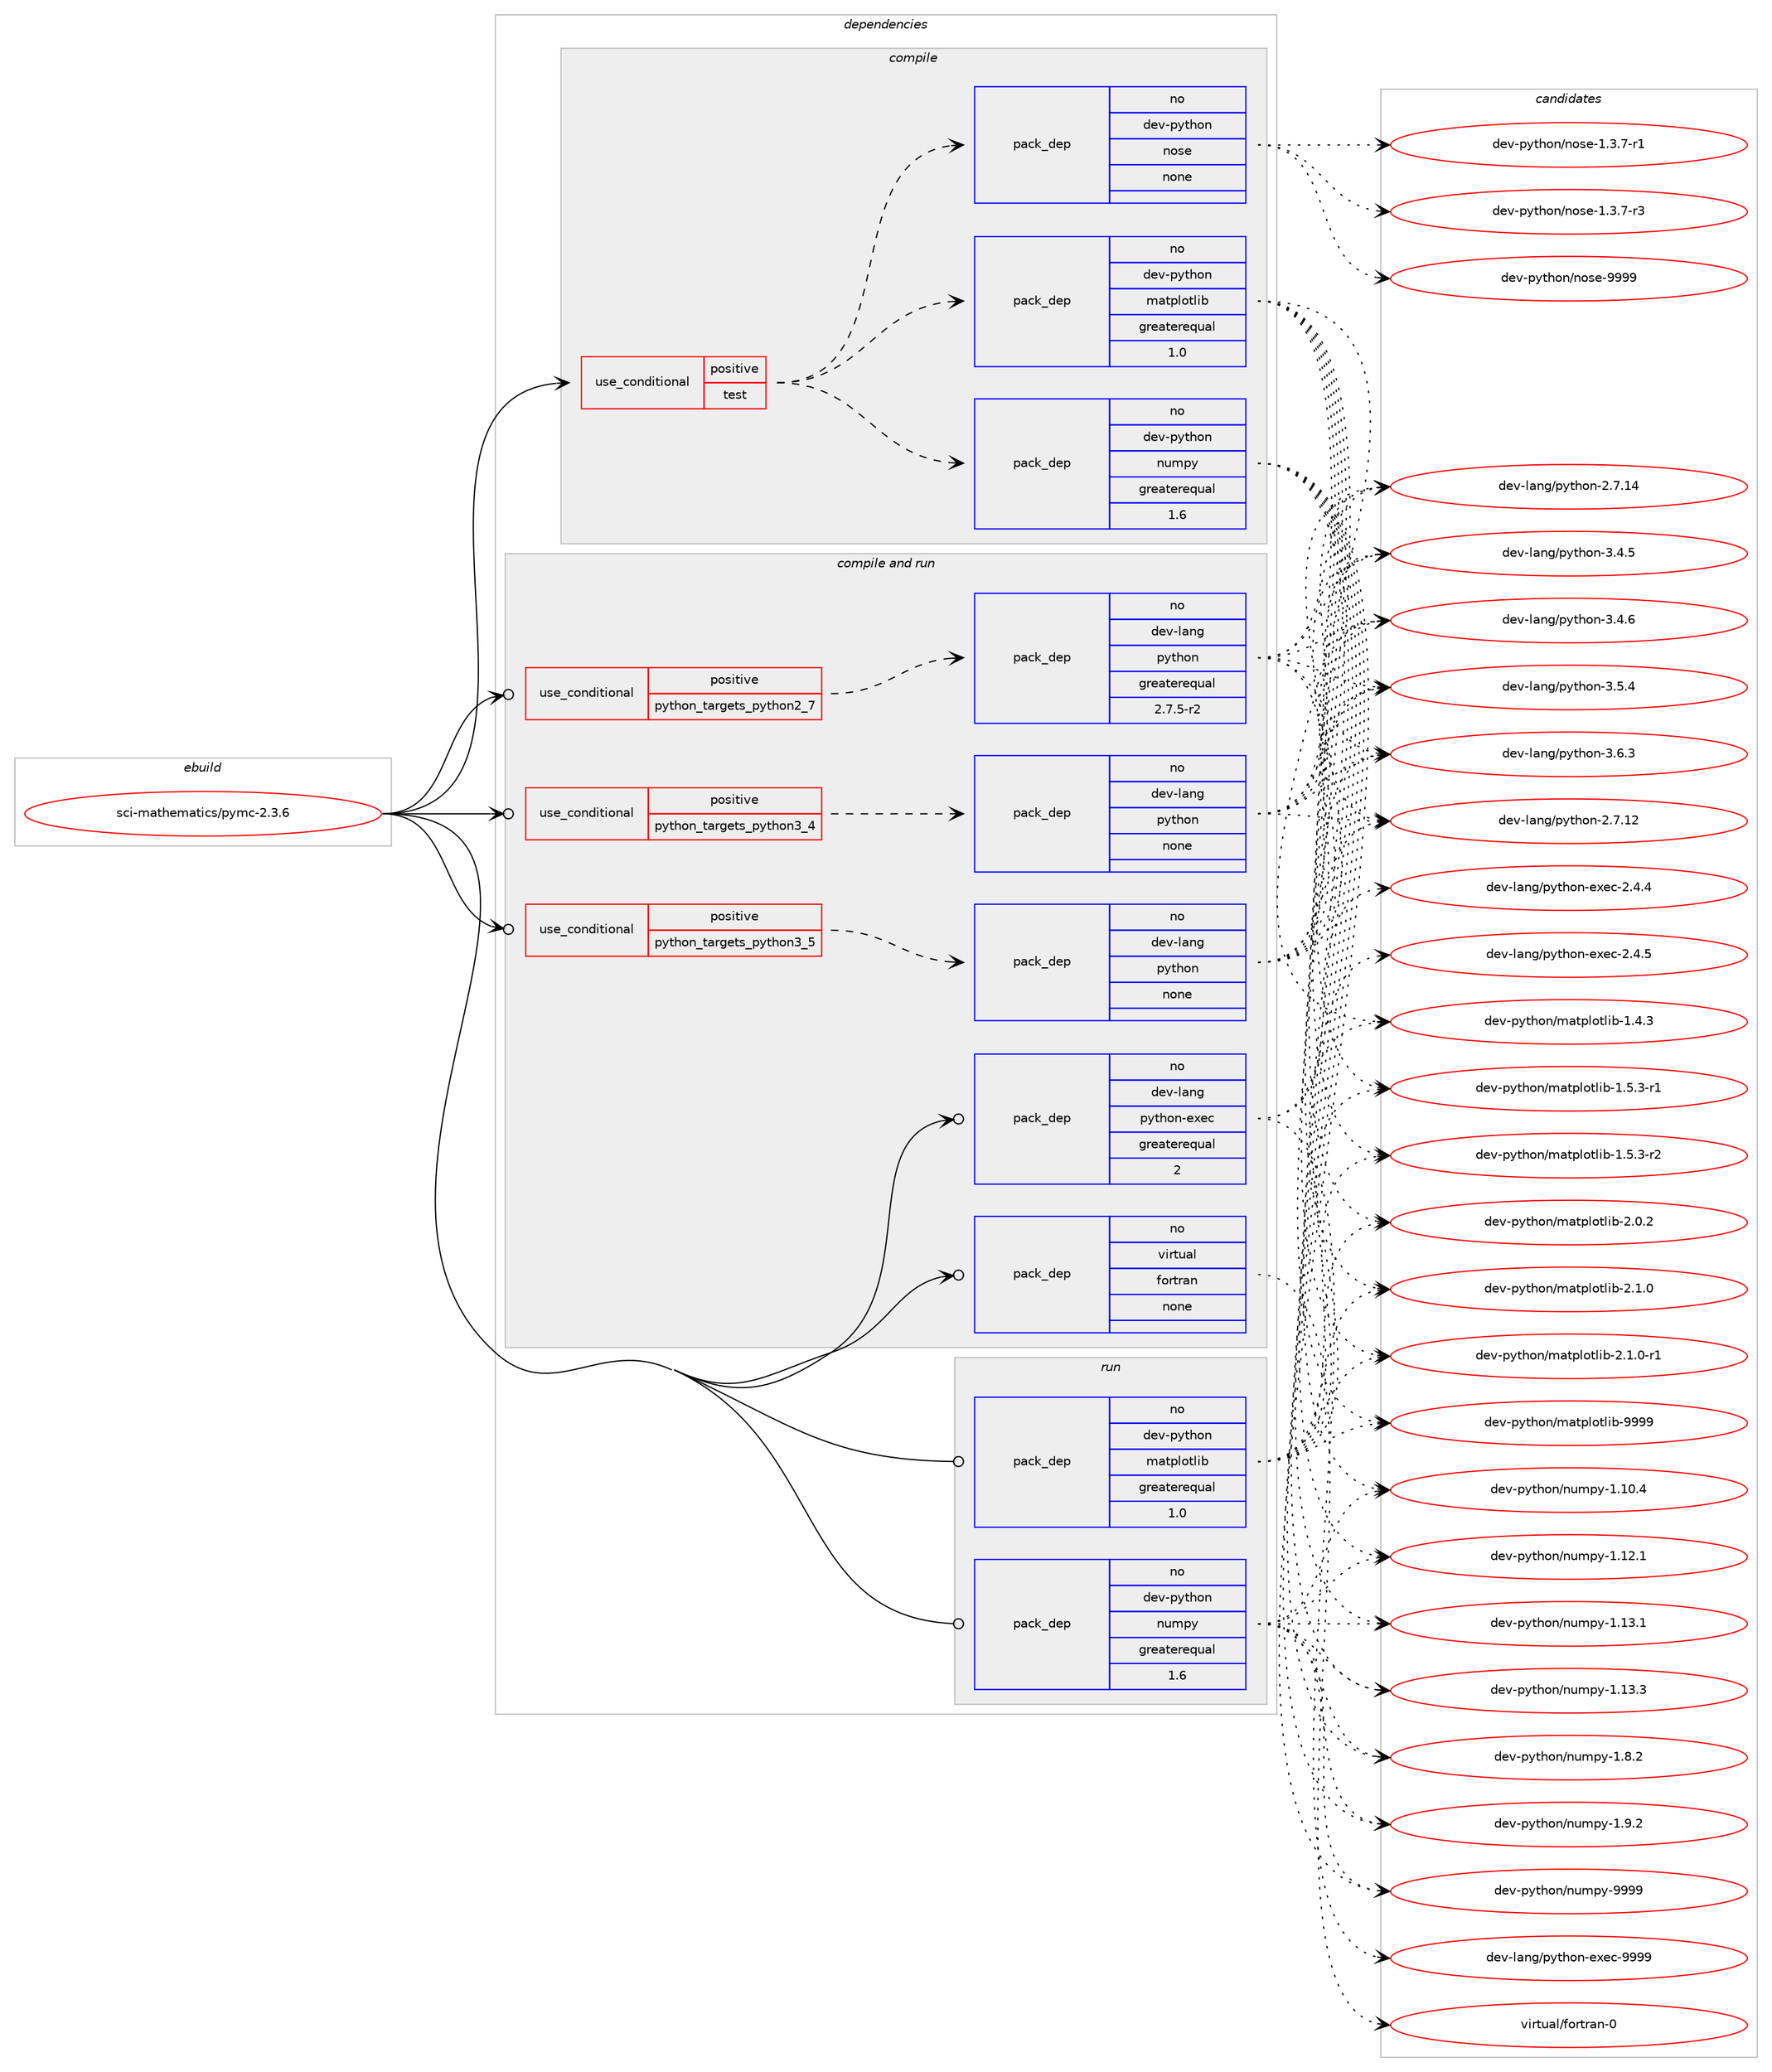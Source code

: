 digraph prolog {

# *************
# Graph options
# *************

newrank=true;
concentrate=true;
compound=true;
graph [rankdir=LR,fontname=Helvetica,fontsize=10,ranksep=1.5];#, ranksep=2.5, nodesep=0.2];
edge  [arrowhead=vee];
node  [fontname=Helvetica,fontsize=10];

# **********
# The ebuild
# **********

subgraph cluster_leftcol {
color=gray;
rank=same;
label=<<i>ebuild</i>>;
id [label="sci-mathematics/pymc-2.3.6", color=red, width=4, href="../sci-mathematics/pymc-2.3.6.svg"];
}

# ****************
# The dependencies
# ****************

subgraph cluster_midcol {
color=gray;
label=<<i>dependencies</i>>;
subgraph cluster_compile {
fillcolor="#eeeeee";
style=filled;
label=<<i>compile</i>>;
subgraph cond111648 {
dependency456098 [label=<<TABLE BORDER="0" CELLBORDER="1" CELLSPACING="0" CELLPADDING="4"><TR><TD ROWSPAN="3" CELLPADDING="10">use_conditional</TD></TR><TR><TD>positive</TD></TR><TR><TD>test</TD></TR></TABLE>>, shape=none, color=red];
subgraph pack336460 {
dependency456099 [label=<<TABLE BORDER="0" CELLBORDER="1" CELLSPACING="0" CELLPADDING="4" WIDTH="220"><TR><TD ROWSPAN="6" CELLPADDING="30">pack_dep</TD></TR><TR><TD WIDTH="110">no</TD></TR><TR><TD>dev-python</TD></TR><TR><TD>numpy</TD></TR><TR><TD>greaterequal</TD></TR><TR><TD>1.6</TD></TR></TABLE>>, shape=none, color=blue];
}
dependency456098:e -> dependency456099:w [weight=20,style="dashed",arrowhead="vee"];
subgraph pack336461 {
dependency456100 [label=<<TABLE BORDER="0" CELLBORDER="1" CELLSPACING="0" CELLPADDING="4" WIDTH="220"><TR><TD ROWSPAN="6" CELLPADDING="30">pack_dep</TD></TR><TR><TD WIDTH="110">no</TD></TR><TR><TD>dev-python</TD></TR><TR><TD>matplotlib</TD></TR><TR><TD>greaterequal</TD></TR><TR><TD>1.0</TD></TR></TABLE>>, shape=none, color=blue];
}
dependency456098:e -> dependency456100:w [weight=20,style="dashed",arrowhead="vee"];
subgraph pack336462 {
dependency456101 [label=<<TABLE BORDER="0" CELLBORDER="1" CELLSPACING="0" CELLPADDING="4" WIDTH="220"><TR><TD ROWSPAN="6" CELLPADDING="30">pack_dep</TD></TR><TR><TD WIDTH="110">no</TD></TR><TR><TD>dev-python</TD></TR><TR><TD>nose</TD></TR><TR><TD>none</TD></TR><TR><TD></TD></TR></TABLE>>, shape=none, color=blue];
}
dependency456098:e -> dependency456101:w [weight=20,style="dashed",arrowhead="vee"];
}
id:e -> dependency456098:w [weight=20,style="solid",arrowhead="vee"];
}
subgraph cluster_compileandrun {
fillcolor="#eeeeee";
style=filled;
label=<<i>compile and run</i>>;
subgraph cond111649 {
dependency456102 [label=<<TABLE BORDER="0" CELLBORDER="1" CELLSPACING="0" CELLPADDING="4"><TR><TD ROWSPAN="3" CELLPADDING="10">use_conditional</TD></TR><TR><TD>positive</TD></TR><TR><TD>python_targets_python2_7</TD></TR></TABLE>>, shape=none, color=red];
subgraph pack336463 {
dependency456103 [label=<<TABLE BORDER="0" CELLBORDER="1" CELLSPACING="0" CELLPADDING="4" WIDTH="220"><TR><TD ROWSPAN="6" CELLPADDING="30">pack_dep</TD></TR><TR><TD WIDTH="110">no</TD></TR><TR><TD>dev-lang</TD></TR><TR><TD>python</TD></TR><TR><TD>greaterequal</TD></TR><TR><TD>2.7.5-r2</TD></TR></TABLE>>, shape=none, color=blue];
}
dependency456102:e -> dependency456103:w [weight=20,style="dashed",arrowhead="vee"];
}
id:e -> dependency456102:w [weight=20,style="solid",arrowhead="odotvee"];
subgraph cond111650 {
dependency456104 [label=<<TABLE BORDER="0" CELLBORDER="1" CELLSPACING="0" CELLPADDING="4"><TR><TD ROWSPAN="3" CELLPADDING="10">use_conditional</TD></TR><TR><TD>positive</TD></TR><TR><TD>python_targets_python3_4</TD></TR></TABLE>>, shape=none, color=red];
subgraph pack336464 {
dependency456105 [label=<<TABLE BORDER="0" CELLBORDER="1" CELLSPACING="0" CELLPADDING="4" WIDTH="220"><TR><TD ROWSPAN="6" CELLPADDING="30">pack_dep</TD></TR><TR><TD WIDTH="110">no</TD></TR><TR><TD>dev-lang</TD></TR><TR><TD>python</TD></TR><TR><TD>none</TD></TR><TR><TD></TD></TR></TABLE>>, shape=none, color=blue];
}
dependency456104:e -> dependency456105:w [weight=20,style="dashed",arrowhead="vee"];
}
id:e -> dependency456104:w [weight=20,style="solid",arrowhead="odotvee"];
subgraph cond111651 {
dependency456106 [label=<<TABLE BORDER="0" CELLBORDER="1" CELLSPACING="0" CELLPADDING="4"><TR><TD ROWSPAN="3" CELLPADDING="10">use_conditional</TD></TR><TR><TD>positive</TD></TR><TR><TD>python_targets_python3_5</TD></TR></TABLE>>, shape=none, color=red];
subgraph pack336465 {
dependency456107 [label=<<TABLE BORDER="0" CELLBORDER="1" CELLSPACING="0" CELLPADDING="4" WIDTH="220"><TR><TD ROWSPAN="6" CELLPADDING="30">pack_dep</TD></TR><TR><TD WIDTH="110">no</TD></TR><TR><TD>dev-lang</TD></TR><TR><TD>python</TD></TR><TR><TD>none</TD></TR><TR><TD></TD></TR></TABLE>>, shape=none, color=blue];
}
dependency456106:e -> dependency456107:w [weight=20,style="dashed",arrowhead="vee"];
}
id:e -> dependency456106:w [weight=20,style="solid",arrowhead="odotvee"];
subgraph pack336466 {
dependency456108 [label=<<TABLE BORDER="0" CELLBORDER="1" CELLSPACING="0" CELLPADDING="4" WIDTH="220"><TR><TD ROWSPAN="6" CELLPADDING="30">pack_dep</TD></TR><TR><TD WIDTH="110">no</TD></TR><TR><TD>dev-lang</TD></TR><TR><TD>python-exec</TD></TR><TR><TD>greaterequal</TD></TR><TR><TD>2</TD></TR></TABLE>>, shape=none, color=blue];
}
id:e -> dependency456108:w [weight=20,style="solid",arrowhead="odotvee"];
subgraph pack336467 {
dependency456109 [label=<<TABLE BORDER="0" CELLBORDER="1" CELLSPACING="0" CELLPADDING="4" WIDTH="220"><TR><TD ROWSPAN="6" CELLPADDING="30">pack_dep</TD></TR><TR><TD WIDTH="110">no</TD></TR><TR><TD>virtual</TD></TR><TR><TD>fortran</TD></TR><TR><TD>none</TD></TR><TR><TD></TD></TR></TABLE>>, shape=none, color=blue];
}
id:e -> dependency456109:w [weight=20,style="solid",arrowhead="odotvee"];
}
subgraph cluster_run {
fillcolor="#eeeeee";
style=filled;
label=<<i>run</i>>;
subgraph pack336468 {
dependency456110 [label=<<TABLE BORDER="0" CELLBORDER="1" CELLSPACING="0" CELLPADDING="4" WIDTH="220"><TR><TD ROWSPAN="6" CELLPADDING="30">pack_dep</TD></TR><TR><TD WIDTH="110">no</TD></TR><TR><TD>dev-python</TD></TR><TR><TD>matplotlib</TD></TR><TR><TD>greaterequal</TD></TR><TR><TD>1.0</TD></TR></TABLE>>, shape=none, color=blue];
}
id:e -> dependency456110:w [weight=20,style="solid",arrowhead="odot"];
subgraph pack336469 {
dependency456111 [label=<<TABLE BORDER="0" CELLBORDER="1" CELLSPACING="0" CELLPADDING="4" WIDTH="220"><TR><TD ROWSPAN="6" CELLPADDING="30">pack_dep</TD></TR><TR><TD WIDTH="110">no</TD></TR><TR><TD>dev-python</TD></TR><TR><TD>numpy</TD></TR><TR><TD>greaterequal</TD></TR><TR><TD>1.6</TD></TR></TABLE>>, shape=none, color=blue];
}
id:e -> dependency456111:w [weight=20,style="solid",arrowhead="odot"];
}
}

# **************
# The candidates
# **************

subgraph cluster_choices {
rank=same;
color=gray;
label=<<i>candidates</i>>;

subgraph choice336460 {
color=black;
nodesep=1;
choice100101118451121211161041111104711011710911212145494649484652 [label="dev-python/numpy-1.10.4", color=red, width=4,href="../dev-python/numpy-1.10.4.svg"];
choice100101118451121211161041111104711011710911212145494649504649 [label="dev-python/numpy-1.12.1", color=red, width=4,href="../dev-python/numpy-1.12.1.svg"];
choice100101118451121211161041111104711011710911212145494649514649 [label="dev-python/numpy-1.13.1", color=red, width=4,href="../dev-python/numpy-1.13.1.svg"];
choice100101118451121211161041111104711011710911212145494649514651 [label="dev-python/numpy-1.13.3", color=red, width=4,href="../dev-python/numpy-1.13.3.svg"];
choice1001011184511212111610411111047110117109112121454946564650 [label="dev-python/numpy-1.8.2", color=red, width=4,href="../dev-python/numpy-1.8.2.svg"];
choice1001011184511212111610411111047110117109112121454946574650 [label="dev-python/numpy-1.9.2", color=red, width=4,href="../dev-python/numpy-1.9.2.svg"];
choice10010111845112121116104111110471101171091121214557575757 [label="dev-python/numpy-9999", color=red, width=4,href="../dev-python/numpy-9999.svg"];
dependency456099:e -> choice100101118451121211161041111104711011710911212145494649484652:w [style=dotted,weight="100"];
dependency456099:e -> choice100101118451121211161041111104711011710911212145494649504649:w [style=dotted,weight="100"];
dependency456099:e -> choice100101118451121211161041111104711011710911212145494649514649:w [style=dotted,weight="100"];
dependency456099:e -> choice100101118451121211161041111104711011710911212145494649514651:w [style=dotted,weight="100"];
dependency456099:e -> choice1001011184511212111610411111047110117109112121454946564650:w [style=dotted,weight="100"];
dependency456099:e -> choice1001011184511212111610411111047110117109112121454946574650:w [style=dotted,weight="100"];
dependency456099:e -> choice10010111845112121116104111110471101171091121214557575757:w [style=dotted,weight="100"];
}
subgraph choice336461 {
color=black;
nodesep=1;
choice10010111845112121116104111110471099711611210811111610810598454946524651 [label="dev-python/matplotlib-1.4.3", color=red, width=4,href="../dev-python/matplotlib-1.4.3.svg"];
choice100101118451121211161041111104710997116112108111116108105984549465346514511449 [label="dev-python/matplotlib-1.5.3-r1", color=red, width=4,href="../dev-python/matplotlib-1.5.3-r1.svg"];
choice100101118451121211161041111104710997116112108111116108105984549465346514511450 [label="dev-python/matplotlib-1.5.3-r2", color=red, width=4,href="../dev-python/matplotlib-1.5.3-r2.svg"];
choice10010111845112121116104111110471099711611210811111610810598455046484650 [label="dev-python/matplotlib-2.0.2", color=red, width=4,href="../dev-python/matplotlib-2.0.2.svg"];
choice10010111845112121116104111110471099711611210811111610810598455046494648 [label="dev-python/matplotlib-2.1.0", color=red, width=4,href="../dev-python/matplotlib-2.1.0.svg"];
choice100101118451121211161041111104710997116112108111116108105984550464946484511449 [label="dev-python/matplotlib-2.1.0-r1", color=red, width=4,href="../dev-python/matplotlib-2.1.0-r1.svg"];
choice100101118451121211161041111104710997116112108111116108105984557575757 [label="dev-python/matplotlib-9999", color=red, width=4,href="../dev-python/matplotlib-9999.svg"];
dependency456100:e -> choice10010111845112121116104111110471099711611210811111610810598454946524651:w [style=dotted,weight="100"];
dependency456100:e -> choice100101118451121211161041111104710997116112108111116108105984549465346514511449:w [style=dotted,weight="100"];
dependency456100:e -> choice100101118451121211161041111104710997116112108111116108105984549465346514511450:w [style=dotted,weight="100"];
dependency456100:e -> choice10010111845112121116104111110471099711611210811111610810598455046484650:w [style=dotted,weight="100"];
dependency456100:e -> choice10010111845112121116104111110471099711611210811111610810598455046494648:w [style=dotted,weight="100"];
dependency456100:e -> choice100101118451121211161041111104710997116112108111116108105984550464946484511449:w [style=dotted,weight="100"];
dependency456100:e -> choice100101118451121211161041111104710997116112108111116108105984557575757:w [style=dotted,weight="100"];
}
subgraph choice336462 {
color=black;
nodesep=1;
choice10010111845112121116104111110471101111151014549465146554511449 [label="dev-python/nose-1.3.7-r1", color=red, width=4,href="../dev-python/nose-1.3.7-r1.svg"];
choice10010111845112121116104111110471101111151014549465146554511451 [label="dev-python/nose-1.3.7-r3", color=red, width=4,href="../dev-python/nose-1.3.7-r3.svg"];
choice10010111845112121116104111110471101111151014557575757 [label="dev-python/nose-9999", color=red, width=4,href="../dev-python/nose-9999.svg"];
dependency456101:e -> choice10010111845112121116104111110471101111151014549465146554511449:w [style=dotted,weight="100"];
dependency456101:e -> choice10010111845112121116104111110471101111151014549465146554511451:w [style=dotted,weight="100"];
dependency456101:e -> choice10010111845112121116104111110471101111151014557575757:w [style=dotted,weight="100"];
}
subgraph choice336463 {
color=black;
nodesep=1;
choice10010111845108971101034711212111610411111045504655464950 [label="dev-lang/python-2.7.12", color=red, width=4,href="../dev-lang/python-2.7.12.svg"];
choice10010111845108971101034711212111610411111045504655464952 [label="dev-lang/python-2.7.14", color=red, width=4,href="../dev-lang/python-2.7.14.svg"];
choice100101118451089711010347112121116104111110455146524653 [label="dev-lang/python-3.4.5", color=red, width=4,href="../dev-lang/python-3.4.5.svg"];
choice100101118451089711010347112121116104111110455146524654 [label="dev-lang/python-3.4.6", color=red, width=4,href="../dev-lang/python-3.4.6.svg"];
choice100101118451089711010347112121116104111110455146534652 [label="dev-lang/python-3.5.4", color=red, width=4,href="../dev-lang/python-3.5.4.svg"];
choice100101118451089711010347112121116104111110455146544651 [label="dev-lang/python-3.6.3", color=red, width=4,href="../dev-lang/python-3.6.3.svg"];
dependency456103:e -> choice10010111845108971101034711212111610411111045504655464950:w [style=dotted,weight="100"];
dependency456103:e -> choice10010111845108971101034711212111610411111045504655464952:w [style=dotted,weight="100"];
dependency456103:e -> choice100101118451089711010347112121116104111110455146524653:w [style=dotted,weight="100"];
dependency456103:e -> choice100101118451089711010347112121116104111110455146524654:w [style=dotted,weight="100"];
dependency456103:e -> choice100101118451089711010347112121116104111110455146534652:w [style=dotted,weight="100"];
dependency456103:e -> choice100101118451089711010347112121116104111110455146544651:w [style=dotted,weight="100"];
}
subgraph choice336464 {
color=black;
nodesep=1;
choice10010111845108971101034711212111610411111045504655464950 [label="dev-lang/python-2.7.12", color=red, width=4,href="../dev-lang/python-2.7.12.svg"];
choice10010111845108971101034711212111610411111045504655464952 [label="dev-lang/python-2.7.14", color=red, width=4,href="../dev-lang/python-2.7.14.svg"];
choice100101118451089711010347112121116104111110455146524653 [label="dev-lang/python-3.4.5", color=red, width=4,href="../dev-lang/python-3.4.5.svg"];
choice100101118451089711010347112121116104111110455146524654 [label="dev-lang/python-3.4.6", color=red, width=4,href="../dev-lang/python-3.4.6.svg"];
choice100101118451089711010347112121116104111110455146534652 [label="dev-lang/python-3.5.4", color=red, width=4,href="../dev-lang/python-3.5.4.svg"];
choice100101118451089711010347112121116104111110455146544651 [label="dev-lang/python-3.6.3", color=red, width=4,href="../dev-lang/python-3.6.3.svg"];
dependency456105:e -> choice10010111845108971101034711212111610411111045504655464950:w [style=dotted,weight="100"];
dependency456105:e -> choice10010111845108971101034711212111610411111045504655464952:w [style=dotted,weight="100"];
dependency456105:e -> choice100101118451089711010347112121116104111110455146524653:w [style=dotted,weight="100"];
dependency456105:e -> choice100101118451089711010347112121116104111110455146524654:w [style=dotted,weight="100"];
dependency456105:e -> choice100101118451089711010347112121116104111110455146534652:w [style=dotted,weight="100"];
dependency456105:e -> choice100101118451089711010347112121116104111110455146544651:w [style=dotted,weight="100"];
}
subgraph choice336465 {
color=black;
nodesep=1;
choice10010111845108971101034711212111610411111045504655464950 [label="dev-lang/python-2.7.12", color=red, width=4,href="../dev-lang/python-2.7.12.svg"];
choice10010111845108971101034711212111610411111045504655464952 [label="dev-lang/python-2.7.14", color=red, width=4,href="../dev-lang/python-2.7.14.svg"];
choice100101118451089711010347112121116104111110455146524653 [label="dev-lang/python-3.4.5", color=red, width=4,href="../dev-lang/python-3.4.5.svg"];
choice100101118451089711010347112121116104111110455146524654 [label="dev-lang/python-3.4.6", color=red, width=4,href="../dev-lang/python-3.4.6.svg"];
choice100101118451089711010347112121116104111110455146534652 [label="dev-lang/python-3.5.4", color=red, width=4,href="../dev-lang/python-3.5.4.svg"];
choice100101118451089711010347112121116104111110455146544651 [label="dev-lang/python-3.6.3", color=red, width=4,href="../dev-lang/python-3.6.3.svg"];
dependency456107:e -> choice10010111845108971101034711212111610411111045504655464950:w [style=dotted,weight="100"];
dependency456107:e -> choice10010111845108971101034711212111610411111045504655464952:w [style=dotted,weight="100"];
dependency456107:e -> choice100101118451089711010347112121116104111110455146524653:w [style=dotted,weight="100"];
dependency456107:e -> choice100101118451089711010347112121116104111110455146524654:w [style=dotted,weight="100"];
dependency456107:e -> choice100101118451089711010347112121116104111110455146534652:w [style=dotted,weight="100"];
dependency456107:e -> choice100101118451089711010347112121116104111110455146544651:w [style=dotted,weight="100"];
}
subgraph choice336466 {
color=black;
nodesep=1;
choice1001011184510897110103471121211161041111104510112010199455046524652 [label="dev-lang/python-exec-2.4.4", color=red, width=4,href="../dev-lang/python-exec-2.4.4.svg"];
choice1001011184510897110103471121211161041111104510112010199455046524653 [label="dev-lang/python-exec-2.4.5", color=red, width=4,href="../dev-lang/python-exec-2.4.5.svg"];
choice10010111845108971101034711212111610411111045101120101994557575757 [label="dev-lang/python-exec-9999", color=red, width=4,href="../dev-lang/python-exec-9999.svg"];
dependency456108:e -> choice1001011184510897110103471121211161041111104510112010199455046524652:w [style=dotted,weight="100"];
dependency456108:e -> choice1001011184510897110103471121211161041111104510112010199455046524653:w [style=dotted,weight="100"];
dependency456108:e -> choice10010111845108971101034711212111610411111045101120101994557575757:w [style=dotted,weight="100"];
}
subgraph choice336467 {
color=black;
nodesep=1;
choice1181051141161179710847102111114116114971104548 [label="virtual/fortran-0", color=red, width=4,href="../virtual/fortran-0.svg"];
dependency456109:e -> choice1181051141161179710847102111114116114971104548:w [style=dotted,weight="100"];
}
subgraph choice336468 {
color=black;
nodesep=1;
choice10010111845112121116104111110471099711611210811111610810598454946524651 [label="dev-python/matplotlib-1.4.3", color=red, width=4,href="../dev-python/matplotlib-1.4.3.svg"];
choice100101118451121211161041111104710997116112108111116108105984549465346514511449 [label="dev-python/matplotlib-1.5.3-r1", color=red, width=4,href="../dev-python/matplotlib-1.5.3-r1.svg"];
choice100101118451121211161041111104710997116112108111116108105984549465346514511450 [label="dev-python/matplotlib-1.5.3-r2", color=red, width=4,href="../dev-python/matplotlib-1.5.3-r2.svg"];
choice10010111845112121116104111110471099711611210811111610810598455046484650 [label="dev-python/matplotlib-2.0.2", color=red, width=4,href="../dev-python/matplotlib-2.0.2.svg"];
choice10010111845112121116104111110471099711611210811111610810598455046494648 [label="dev-python/matplotlib-2.1.0", color=red, width=4,href="../dev-python/matplotlib-2.1.0.svg"];
choice100101118451121211161041111104710997116112108111116108105984550464946484511449 [label="dev-python/matplotlib-2.1.0-r1", color=red, width=4,href="../dev-python/matplotlib-2.1.0-r1.svg"];
choice100101118451121211161041111104710997116112108111116108105984557575757 [label="dev-python/matplotlib-9999", color=red, width=4,href="../dev-python/matplotlib-9999.svg"];
dependency456110:e -> choice10010111845112121116104111110471099711611210811111610810598454946524651:w [style=dotted,weight="100"];
dependency456110:e -> choice100101118451121211161041111104710997116112108111116108105984549465346514511449:w [style=dotted,weight="100"];
dependency456110:e -> choice100101118451121211161041111104710997116112108111116108105984549465346514511450:w [style=dotted,weight="100"];
dependency456110:e -> choice10010111845112121116104111110471099711611210811111610810598455046484650:w [style=dotted,weight="100"];
dependency456110:e -> choice10010111845112121116104111110471099711611210811111610810598455046494648:w [style=dotted,weight="100"];
dependency456110:e -> choice100101118451121211161041111104710997116112108111116108105984550464946484511449:w [style=dotted,weight="100"];
dependency456110:e -> choice100101118451121211161041111104710997116112108111116108105984557575757:w [style=dotted,weight="100"];
}
subgraph choice336469 {
color=black;
nodesep=1;
choice100101118451121211161041111104711011710911212145494649484652 [label="dev-python/numpy-1.10.4", color=red, width=4,href="../dev-python/numpy-1.10.4.svg"];
choice100101118451121211161041111104711011710911212145494649504649 [label="dev-python/numpy-1.12.1", color=red, width=4,href="../dev-python/numpy-1.12.1.svg"];
choice100101118451121211161041111104711011710911212145494649514649 [label="dev-python/numpy-1.13.1", color=red, width=4,href="../dev-python/numpy-1.13.1.svg"];
choice100101118451121211161041111104711011710911212145494649514651 [label="dev-python/numpy-1.13.3", color=red, width=4,href="../dev-python/numpy-1.13.3.svg"];
choice1001011184511212111610411111047110117109112121454946564650 [label="dev-python/numpy-1.8.2", color=red, width=4,href="../dev-python/numpy-1.8.2.svg"];
choice1001011184511212111610411111047110117109112121454946574650 [label="dev-python/numpy-1.9.2", color=red, width=4,href="../dev-python/numpy-1.9.2.svg"];
choice10010111845112121116104111110471101171091121214557575757 [label="dev-python/numpy-9999", color=red, width=4,href="../dev-python/numpy-9999.svg"];
dependency456111:e -> choice100101118451121211161041111104711011710911212145494649484652:w [style=dotted,weight="100"];
dependency456111:e -> choice100101118451121211161041111104711011710911212145494649504649:w [style=dotted,weight="100"];
dependency456111:e -> choice100101118451121211161041111104711011710911212145494649514649:w [style=dotted,weight="100"];
dependency456111:e -> choice100101118451121211161041111104711011710911212145494649514651:w [style=dotted,weight="100"];
dependency456111:e -> choice1001011184511212111610411111047110117109112121454946564650:w [style=dotted,weight="100"];
dependency456111:e -> choice1001011184511212111610411111047110117109112121454946574650:w [style=dotted,weight="100"];
dependency456111:e -> choice10010111845112121116104111110471101171091121214557575757:w [style=dotted,weight="100"];
}
}

}
